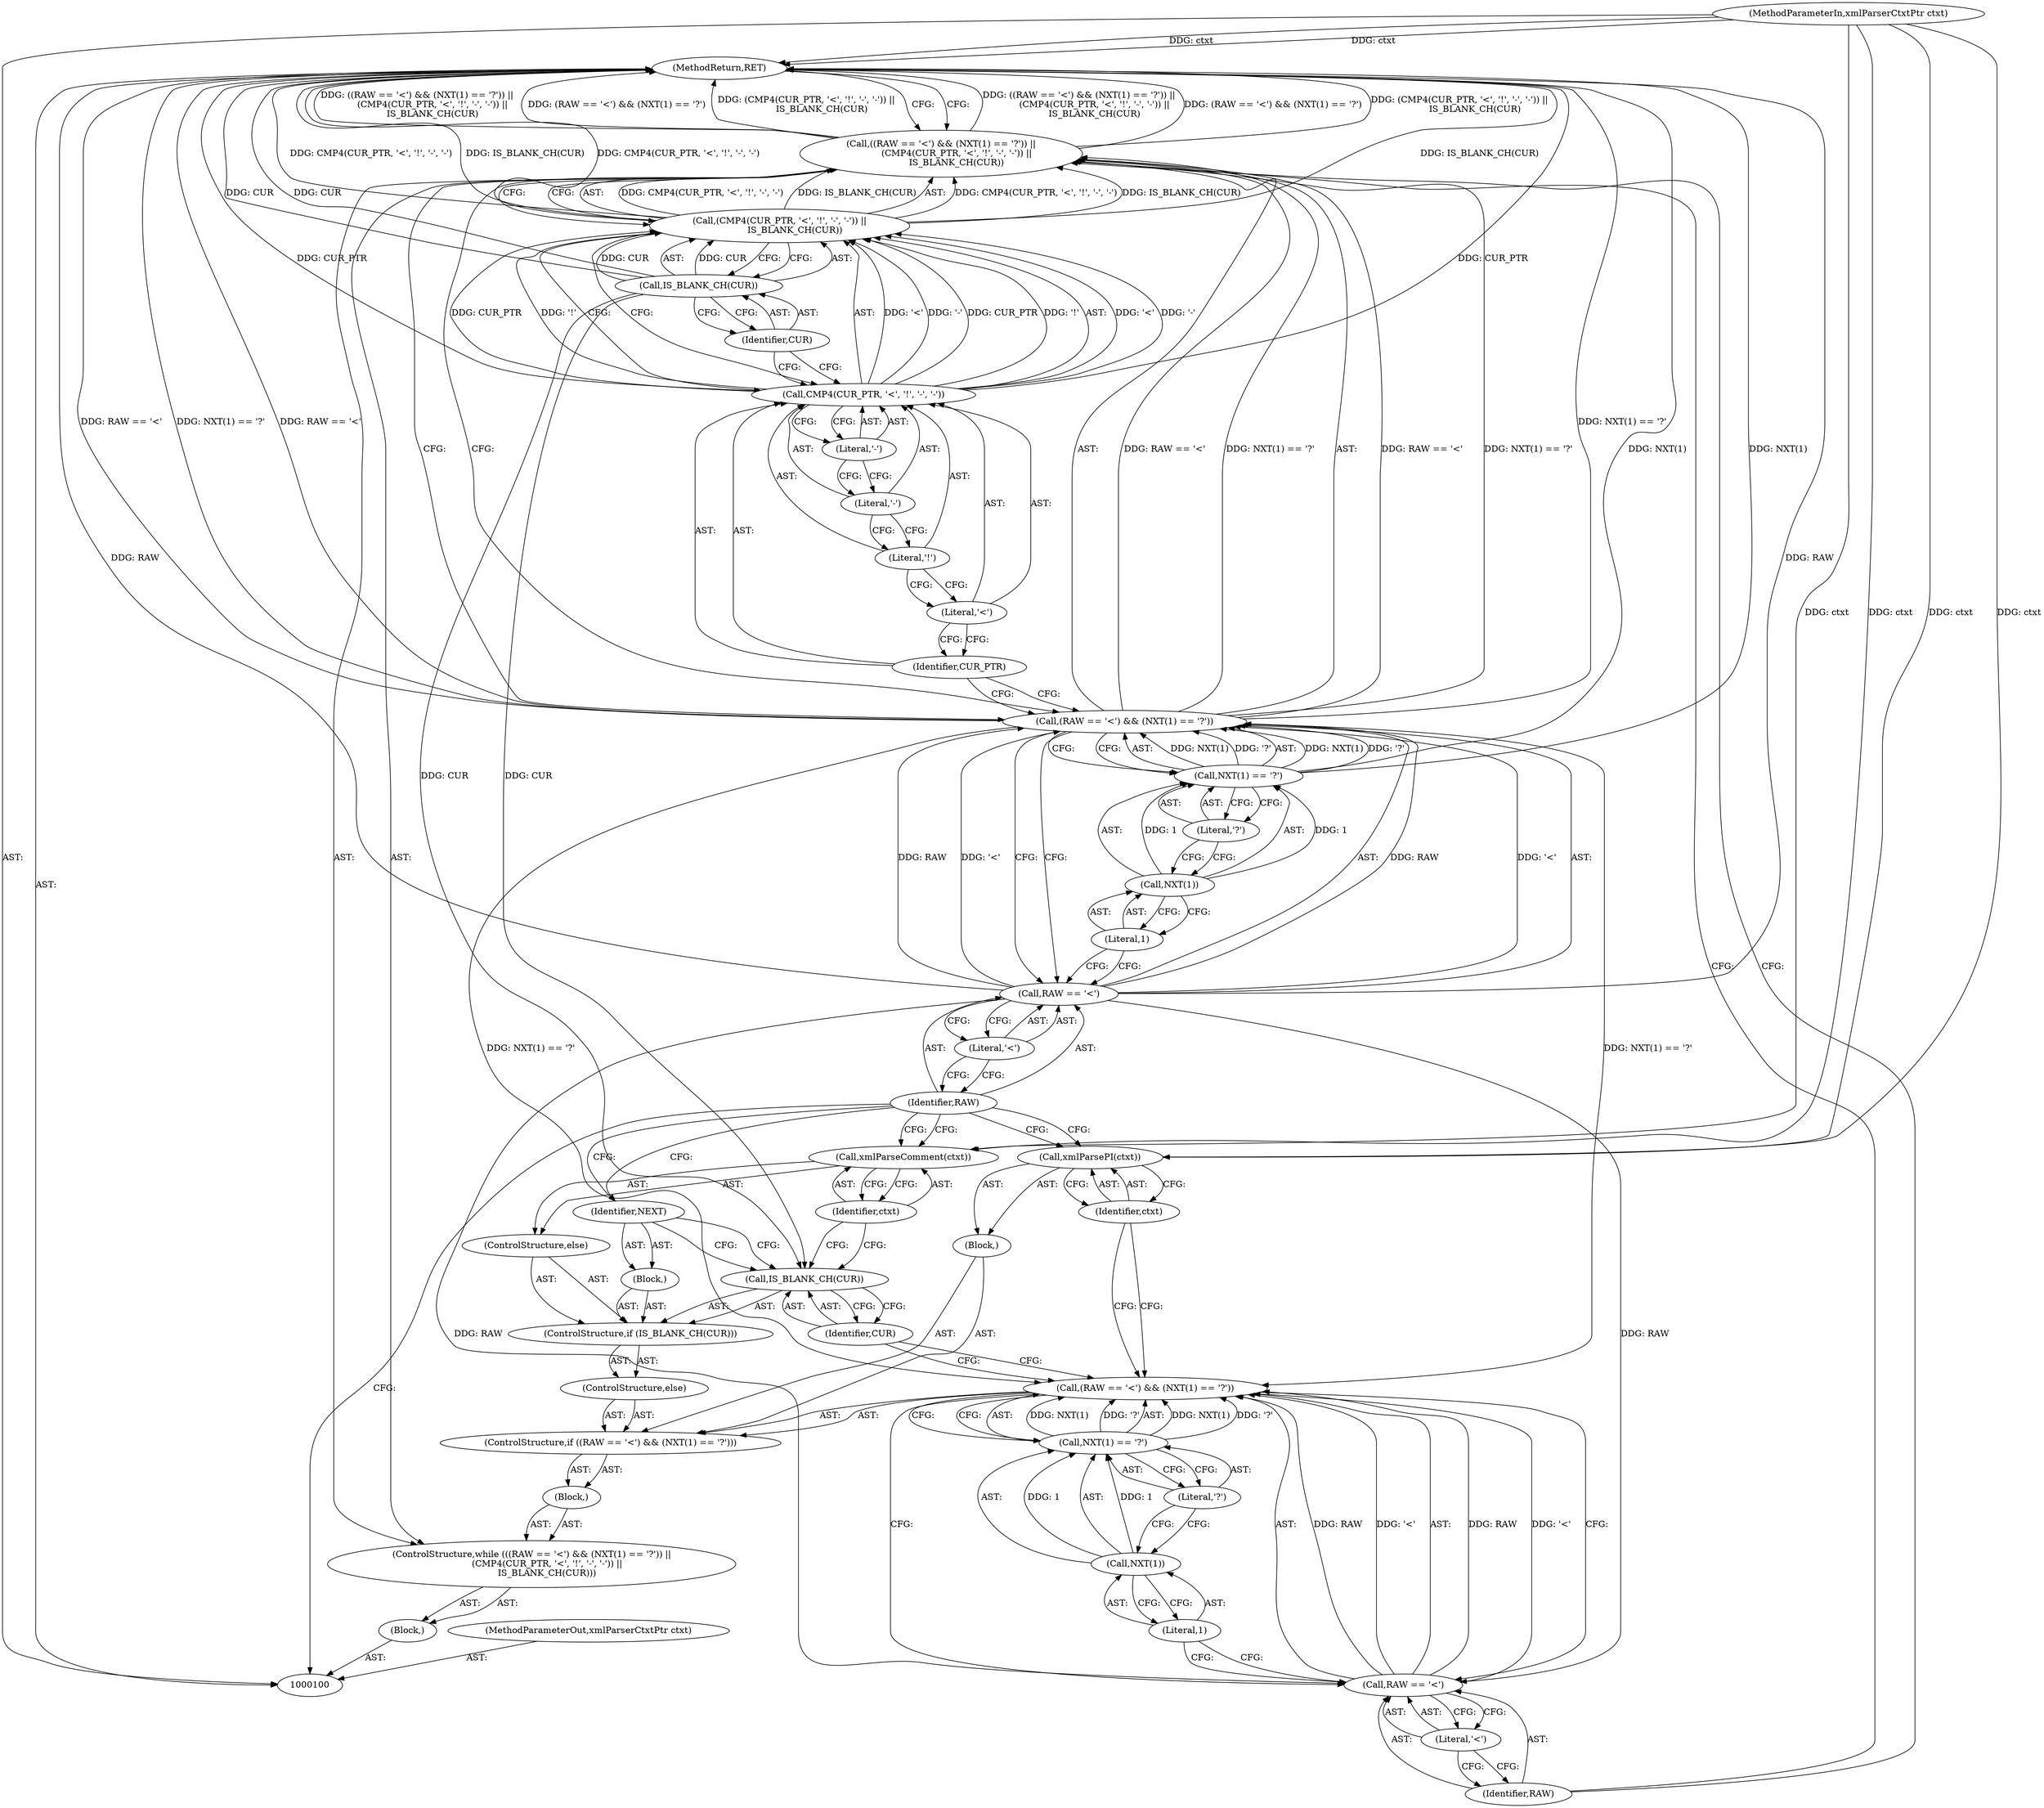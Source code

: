 digraph "1_Chrome_d0947db40187f4708c58e64cbd6013faf9eddeed_24" {
"1000144" [label="(MethodReturn,RET)"];
"1000101" [label="(MethodParameterIn,xmlParserCtxtPtr ctxt)"];
"1000190" [label="(MethodParameterOut,xmlParserCtxtPtr ctxt)"];
"1000102" [label="(Block,)"];
"1000143" [label="(Identifier,ctxt)"];
"1000142" [label="(Call,xmlParseComment(ctxt))"];
"1000104" [label="(Call,((RAW == '<') && (NXT(1) == '?')) ||\n           (CMP4(CUR_PTR, '<', '!', '-', '-')) ||\n           IS_BLANK_CH(CUR))"];
"1000105" [label="(Call,(RAW == '<') && (NXT(1) == '?'))"];
"1000106" [label="(Call,RAW == '<')"];
"1000107" [label="(Identifier,RAW)"];
"1000108" [label="(Literal,'<')"];
"1000109" [label="(Call,NXT(1) == '?')"];
"1000110" [label="(Call,NXT(1))"];
"1000111" [label="(Literal,1)"];
"1000112" [label="(Literal,'?')"];
"1000103" [label="(ControlStructure,while (((RAW == '<') && (NXT(1) == '?')) ||\n           (CMP4(CUR_PTR, '<', '!', '-', '-')) ||\n           IS_BLANK_CH(CUR)))"];
"1000113" [label="(Call,(CMP4(CUR_PTR, '<', '!', '-', '-')) ||\n           IS_BLANK_CH(CUR))"];
"1000114" [label="(Call,CMP4(CUR_PTR, '<', '!', '-', '-'))"];
"1000115" [label="(Identifier,CUR_PTR)"];
"1000116" [label="(Literal,'<')"];
"1000117" [label="(Literal,'!')"];
"1000118" [label="(Literal,'-')"];
"1000119" [label="(Literal,'-')"];
"1000120" [label="(Call,IS_BLANK_CH(CUR))"];
"1000121" [label="(Identifier,CUR)"];
"1000122" [label="(Block,)"];
"1000124" [label="(Call,(RAW == '<') && (NXT(1) == '?'))"];
"1000125" [label="(Call,RAW == '<')"];
"1000126" [label="(Identifier,RAW)"];
"1000127" [label="(Literal,'<')"];
"1000128" [label="(Call,NXT(1) == '?')"];
"1000129" [label="(Call,NXT(1))"];
"1000130" [label="(Literal,1)"];
"1000131" [label="(Literal,'?')"];
"1000132" [label="(Block,)"];
"1000123" [label="(ControlStructure,if ((RAW == '<') && (NXT(1) == '?')))"];
"1000134" [label="(Identifier,ctxt)"];
"1000133" [label="(Call,xmlParsePI(ctxt))"];
"1000137" [label="(Call,IS_BLANK_CH(CUR))"];
"1000138" [label="(Identifier,CUR)"];
"1000139" [label="(Block,)"];
"1000135" [label="(ControlStructure,else)"];
"1000136" [label="(ControlStructure,if (IS_BLANK_CH(CUR)))"];
"1000140" [label="(Identifier,NEXT)"];
"1000141" [label="(ControlStructure,else)"];
"1000144" -> "1000100"  [label="AST: "];
"1000144" -> "1000104"  [label="CFG: "];
"1000106" -> "1000144"  [label="DDG: RAW"];
"1000104" -> "1000144"  [label="DDG: ((RAW == '<') && (NXT(1) == '?')) ||\n           (CMP4(CUR_PTR, '<', '!', '-', '-')) ||\n           IS_BLANK_CH(CUR)"];
"1000104" -> "1000144"  [label="DDG: (RAW == '<') && (NXT(1) == '?')"];
"1000104" -> "1000144"  [label="DDG: (CMP4(CUR_PTR, '<', '!', '-', '-')) ||\n           IS_BLANK_CH(CUR)"];
"1000113" -> "1000144"  [label="DDG: CMP4(CUR_PTR, '<', '!', '-', '-')"];
"1000113" -> "1000144"  [label="DDG: IS_BLANK_CH(CUR)"];
"1000114" -> "1000144"  [label="DDG: CUR_PTR"];
"1000120" -> "1000144"  [label="DDG: CUR"];
"1000101" -> "1000144"  [label="DDG: ctxt"];
"1000109" -> "1000144"  [label="DDG: NXT(1)"];
"1000105" -> "1000144"  [label="DDG: RAW == '<'"];
"1000105" -> "1000144"  [label="DDG: NXT(1) == '?'"];
"1000101" -> "1000100"  [label="AST: "];
"1000101" -> "1000144"  [label="DDG: ctxt"];
"1000101" -> "1000133"  [label="DDG: ctxt"];
"1000101" -> "1000142"  [label="DDG: ctxt"];
"1000190" -> "1000100"  [label="AST: "];
"1000102" -> "1000100"  [label="AST: "];
"1000103" -> "1000102"  [label="AST: "];
"1000143" -> "1000142"  [label="AST: "];
"1000143" -> "1000137"  [label="CFG: "];
"1000142" -> "1000143"  [label="CFG: "];
"1000142" -> "1000141"  [label="AST: "];
"1000142" -> "1000143"  [label="CFG: "];
"1000143" -> "1000142"  [label="AST: "];
"1000107" -> "1000142"  [label="CFG: "];
"1000101" -> "1000142"  [label="DDG: ctxt"];
"1000104" -> "1000103"  [label="AST: "];
"1000104" -> "1000105"  [label="CFG: "];
"1000104" -> "1000113"  [label="CFG: "];
"1000105" -> "1000104"  [label="AST: "];
"1000113" -> "1000104"  [label="AST: "];
"1000126" -> "1000104"  [label="CFG: "];
"1000144" -> "1000104"  [label="CFG: "];
"1000104" -> "1000144"  [label="DDG: ((RAW == '<') && (NXT(1) == '?')) ||\n           (CMP4(CUR_PTR, '<', '!', '-', '-')) ||\n           IS_BLANK_CH(CUR)"];
"1000104" -> "1000144"  [label="DDG: (RAW == '<') && (NXT(1) == '?')"];
"1000104" -> "1000144"  [label="DDG: (CMP4(CUR_PTR, '<', '!', '-', '-')) ||\n           IS_BLANK_CH(CUR)"];
"1000105" -> "1000104"  [label="DDG: RAW == '<'"];
"1000105" -> "1000104"  [label="DDG: NXT(1) == '?'"];
"1000113" -> "1000104"  [label="DDG: CMP4(CUR_PTR, '<', '!', '-', '-')"];
"1000113" -> "1000104"  [label="DDG: IS_BLANK_CH(CUR)"];
"1000105" -> "1000104"  [label="AST: "];
"1000105" -> "1000106"  [label="CFG: "];
"1000105" -> "1000109"  [label="CFG: "];
"1000106" -> "1000105"  [label="AST: "];
"1000109" -> "1000105"  [label="AST: "];
"1000115" -> "1000105"  [label="CFG: "];
"1000104" -> "1000105"  [label="CFG: "];
"1000105" -> "1000144"  [label="DDG: RAW == '<'"];
"1000105" -> "1000144"  [label="DDG: NXT(1) == '?'"];
"1000105" -> "1000104"  [label="DDG: RAW == '<'"];
"1000105" -> "1000104"  [label="DDG: NXT(1) == '?'"];
"1000106" -> "1000105"  [label="DDG: RAW"];
"1000106" -> "1000105"  [label="DDG: '<'"];
"1000109" -> "1000105"  [label="DDG: NXT(1)"];
"1000109" -> "1000105"  [label="DDG: '?'"];
"1000105" -> "1000124"  [label="DDG: NXT(1) == '?'"];
"1000106" -> "1000105"  [label="AST: "];
"1000106" -> "1000108"  [label="CFG: "];
"1000107" -> "1000106"  [label="AST: "];
"1000108" -> "1000106"  [label="AST: "];
"1000111" -> "1000106"  [label="CFG: "];
"1000105" -> "1000106"  [label="CFG: "];
"1000106" -> "1000144"  [label="DDG: RAW"];
"1000106" -> "1000105"  [label="DDG: RAW"];
"1000106" -> "1000105"  [label="DDG: '<'"];
"1000106" -> "1000125"  [label="DDG: RAW"];
"1000107" -> "1000106"  [label="AST: "];
"1000107" -> "1000133"  [label="CFG: "];
"1000107" -> "1000140"  [label="CFG: "];
"1000107" -> "1000142"  [label="CFG: "];
"1000107" -> "1000100"  [label="CFG: "];
"1000108" -> "1000107"  [label="CFG: "];
"1000108" -> "1000106"  [label="AST: "];
"1000108" -> "1000107"  [label="CFG: "];
"1000106" -> "1000108"  [label="CFG: "];
"1000109" -> "1000105"  [label="AST: "];
"1000109" -> "1000112"  [label="CFG: "];
"1000110" -> "1000109"  [label="AST: "];
"1000112" -> "1000109"  [label="AST: "];
"1000105" -> "1000109"  [label="CFG: "];
"1000109" -> "1000144"  [label="DDG: NXT(1)"];
"1000109" -> "1000105"  [label="DDG: NXT(1)"];
"1000109" -> "1000105"  [label="DDG: '?'"];
"1000110" -> "1000109"  [label="DDG: 1"];
"1000110" -> "1000109"  [label="AST: "];
"1000110" -> "1000111"  [label="CFG: "];
"1000111" -> "1000110"  [label="AST: "];
"1000112" -> "1000110"  [label="CFG: "];
"1000110" -> "1000109"  [label="DDG: 1"];
"1000111" -> "1000110"  [label="AST: "];
"1000111" -> "1000106"  [label="CFG: "];
"1000110" -> "1000111"  [label="CFG: "];
"1000112" -> "1000109"  [label="AST: "];
"1000112" -> "1000110"  [label="CFG: "];
"1000109" -> "1000112"  [label="CFG: "];
"1000103" -> "1000102"  [label="AST: "];
"1000104" -> "1000103"  [label="AST: "];
"1000122" -> "1000103"  [label="AST: "];
"1000113" -> "1000104"  [label="AST: "];
"1000113" -> "1000114"  [label="CFG: "];
"1000113" -> "1000120"  [label="CFG: "];
"1000114" -> "1000113"  [label="AST: "];
"1000120" -> "1000113"  [label="AST: "];
"1000104" -> "1000113"  [label="CFG: "];
"1000113" -> "1000144"  [label="DDG: CMP4(CUR_PTR, '<', '!', '-', '-')"];
"1000113" -> "1000144"  [label="DDG: IS_BLANK_CH(CUR)"];
"1000113" -> "1000104"  [label="DDG: CMP4(CUR_PTR, '<', '!', '-', '-')"];
"1000113" -> "1000104"  [label="DDG: IS_BLANK_CH(CUR)"];
"1000114" -> "1000113"  [label="DDG: '<'"];
"1000114" -> "1000113"  [label="DDG: '-'"];
"1000114" -> "1000113"  [label="DDG: CUR_PTR"];
"1000114" -> "1000113"  [label="DDG: '!'"];
"1000120" -> "1000113"  [label="DDG: CUR"];
"1000114" -> "1000113"  [label="AST: "];
"1000114" -> "1000119"  [label="CFG: "];
"1000115" -> "1000114"  [label="AST: "];
"1000116" -> "1000114"  [label="AST: "];
"1000117" -> "1000114"  [label="AST: "];
"1000118" -> "1000114"  [label="AST: "];
"1000119" -> "1000114"  [label="AST: "];
"1000121" -> "1000114"  [label="CFG: "];
"1000113" -> "1000114"  [label="CFG: "];
"1000114" -> "1000144"  [label="DDG: CUR_PTR"];
"1000114" -> "1000113"  [label="DDG: '<'"];
"1000114" -> "1000113"  [label="DDG: '-'"];
"1000114" -> "1000113"  [label="DDG: CUR_PTR"];
"1000114" -> "1000113"  [label="DDG: '!'"];
"1000115" -> "1000114"  [label="AST: "];
"1000115" -> "1000105"  [label="CFG: "];
"1000116" -> "1000115"  [label="CFG: "];
"1000116" -> "1000114"  [label="AST: "];
"1000116" -> "1000115"  [label="CFG: "];
"1000117" -> "1000116"  [label="CFG: "];
"1000117" -> "1000114"  [label="AST: "];
"1000117" -> "1000116"  [label="CFG: "];
"1000118" -> "1000117"  [label="CFG: "];
"1000118" -> "1000114"  [label="AST: "];
"1000118" -> "1000117"  [label="CFG: "];
"1000119" -> "1000118"  [label="CFG: "];
"1000119" -> "1000114"  [label="AST: "];
"1000119" -> "1000118"  [label="CFG: "];
"1000114" -> "1000119"  [label="CFG: "];
"1000120" -> "1000113"  [label="AST: "];
"1000120" -> "1000121"  [label="CFG: "];
"1000121" -> "1000120"  [label="AST: "];
"1000113" -> "1000120"  [label="CFG: "];
"1000120" -> "1000144"  [label="DDG: CUR"];
"1000120" -> "1000113"  [label="DDG: CUR"];
"1000120" -> "1000137"  [label="DDG: CUR"];
"1000121" -> "1000120"  [label="AST: "];
"1000121" -> "1000114"  [label="CFG: "];
"1000120" -> "1000121"  [label="CFG: "];
"1000122" -> "1000103"  [label="AST: "];
"1000123" -> "1000122"  [label="AST: "];
"1000124" -> "1000123"  [label="AST: "];
"1000124" -> "1000125"  [label="CFG: "];
"1000124" -> "1000128"  [label="CFG: "];
"1000125" -> "1000124"  [label="AST: "];
"1000128" -> "1000124"  [label="AST: "];
"1000134" -> "1000124"  [label="CFG: "];
"1000138" -> "1000124"  [label="CFG: "];
"1000125" -> "1000124"  [label="DDG: RAW"];
"1000125" -> "1000124"  [label="DDG: '<'"];
"1000105" -> "1000124"  [label="DDG: NXT(1) == '?'"];
"1000128" -> "1000124"  [label="DDG: NXT(1)"];
"1000128" -> "1000124"  [label="DDG: '?'"];
"1000125" -> "1000124"  [label="AST: "];
"1000125" -> "1000127"  [label="CFG: "];
"1000126" -> "1000125"  [label="AST: "];
"1000127" -> "1000125"  [label="AST: "];
"1000130" -> "1000125"  [label="CFG: "];
"1000124" -> "1000125"  [label="CFG: "];
"1000125" -> "1000124"  [label="DDG: RAW"];
"1000125" -> "1000124"  [label="DDG: '<'"];
"1000106" -> "1000125"  [label="DDG: RAW"];
"1000126" -> "1000125"  [label="AST: "];
"1000126" -> "1000104"  [label="CFG: "];
"1000127" -> "1000126"  [label="CFG: "];
"1000127" -> "1000125"  [label="AST: "];
"1000127" -> "1000126"  [label="CFG: "];
"1000125" -> "1000127"  [label="CFG: "];
"1000128" -> "1000124"  [label="AST: "];
"1000128" -> "1000131"  [label="CFG: "];
"1000129" -> "1000128"  [label="AST: "];
"1000131" -> "1000128"  [label="AST: "];
"1000124" -> "1000128"  [label="CFG: "];
"1000128" -> "1000124"  [label="DDG: NXT(1)"];
"1000128" -> "1000124"  [label="DDG: '?'"];
"1000129" -> "1000128"  [label="DDG: 1"];
"1000129" -> "1000128"  [label="AST: "];
"1000129" -> "1000130"  [label="CFG: "];
"1000130" -> "1000129"  [label="AST: "];
"1000131" -> "1000129"  [label="CFG: "];
"1000129" -> "1000128"  [label="DDG: 1"];
"1000130" -> "1000129"  [label="AST: "];
"1000130" -> "1000125"  [label="CFG: "];
"1000129" -> "1000130"  [label="CFG: "];
"1000131" -> "1000128"  [label="AST: "];
"1000131" -> "1000129"  [label="CFG: "];
"1000128" -> "1000131"  [label="CFG: "];
"1000132" -> "1000123"  [label="AST: "];
"1000133" -> "1000132"  [label="AST: "];
"1000123" -> "1000122"  [label="AST: "];
"1000124" -> "1000123"  [label="AST: "];
"1000132" -> "1000123"  [label="AST: "];
"1000135" -> "1000123"  [label="AST: "];
"1000134" -> "1000133"  [label="AST: "];
"1000134" -> "1000124"  [label="CFG: "];
"1000133" -> "1000134"  [label="CFG: "];
"1000133" -> "1000132"  [label="AST: "];
"1000133" -> "1000134"  [label="CFG: "];
"1000134" -> "1000133"  [label="AST: "];
"1000107" -> "1000133"  [label="CFG: "];
"1000101" -> "1000133"  [label="DDG: ctxt"];
"1000137" -> "1000136"  [label="AST: "];
"1000137" -> "1000138"  [label="CFG: "];
"1000138" -> "1000137"  [label="AST: "];
"1000140" -> "1000137"  [label="CFG: "];
"1000143" -> "1000137"  [label="CFG: "];
"1000120" -> "1000137"  [label="DDG: CUR"];
"1000138" -> "1000137"  [label="AST: "];
"1000138" -> "1000124"  [label="CFG: "];
"1000137" -> "1000138"  [label="CFG: "];
"1000139" -> "1000136"  [label="AST: "];
"1000140" -> "1000139"  [label="AST: "];
"1000135" -> "1000123"  [label="AST: "];
"1000136" -> "1000135"  [label="AST: "];
"1000136" -> "1000135"  [label="AST: "];
"1000137" -> "1000136"  [label="AST: "];
"1000139" -> "1000136"  [label="AST: "];
"1000141" -> "1000136"  [label="AST: "];
"1000140" -> "1000139"  [label="AST: "];
"1000140" -> "1000137"  [label="CFG: "];
"1000107" -> "1000140"  [label="CFG: "];
"1000141" -> "1000136"  [label="AST: "];
"1000142" -> "1000141"  [label="AST: "];
}
